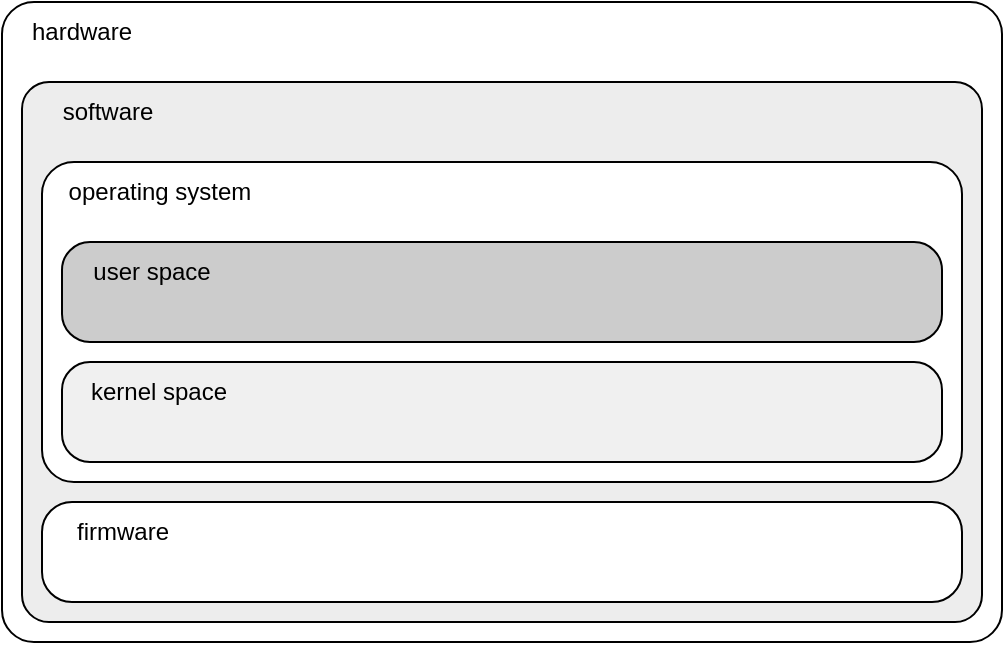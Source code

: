 <mxfile version="21.1.2" type="device">
  <diagram id="aZzCiTEgSDXypdaJf5oC" name="Page-1">
    <mxGraphModel dx="3279" dy="390" grid="1" gridSize="10" guides="1" tooltips="1" connect="1" arrows="1" fold="1" page="1" pageScale="1" pageWidth="827" pageHeight="1169" math="0" shadow="0">
      <root>
        <mxCell id="0" />
        <mxCell id="1" parent="0" />
        <mxCell id="qcJDbEwE1XpdXQrslt51-1" value="" style="rounded=1;whiteSpace=wrap;html=1;arcSize=5;imageHeight=24;" parent="1" vertex="1">
          <mxGeometry x="-2460" y="530" width="500" height="320" as="geometry" />
        </mxCell>
        <mxCell id="qcJDbEwE1XpdXQrslt51-2" value="" style="rounded=1;whiteSpace=wrap;html=1;arcSize=5;fillColor=#EDEDED;" parent="1" vertex="1">
          <mxGeometry x="-2450" y="570" width="480" height="270" as="geometry" />
        </mxCell>
        <mxCell id="qcJDbEwE1XpdXQrslt51-55" value="" style="rounded=1;whiteSpace=wrap;html=1;arcSize=10;" parent="1" vertex="1">
          <mxGeometry x="-2440" y="610" width="460" height="160" as="geometry" />
        </mxCell>
        <mxCell id="qcJDbEwE1XpdXQrslt51-10" value="" style="rounded=1;whiteSpace=wrap;html=1;arcSize=28;fillColor=#CCCCCC;" parent="1" vertex="1">
          <mxGeometry x="-2430" y="650" width="440" height="50" as="geometry" />
        </mxCell>
        <mxCell id="qcJDbEwE1XpdXQrslt51-26" value="" style="rounded=1;whiteSpace=wrap;html=1;arcSize=30;imageHeight=24;" parent="1" vertex="1">
          <mxGeometry x="-2440" y="780" width="460" height="50" as="geometry" />
        </mxCell>
        <mxCell id="qcJDbEwE1XpdXQrslt51-6" value="" style="rounded=1;whiteSpace=wrap;html=1;arcSize=28;imageHeight=24;fillColor=#F0F0F0;" parent="1" vertex="1">
          <mxGeometry x="-2430" y="710" width="440" height="50" as="geometry" />
        </mxCell>
        <mxCell id="qcJDbEwE1XpdXQrslt51-17" value="kernel space" style="text;html=1;strokeColor=none;fillColor=none;align=center;verticalAlign=middle;whiteSpace=wrap;rounded=0;" parent="1" vertex="1">
          <mxGeometry x="-2423.75" y="710" width="85" height="30" as="geometry" />
        </mxCell>
        <mxCell id="qcJDbEwE1XpdXQrslt51-24" value="software" style="text;html=1;strokeColor=none;fillColor=none;align=center;verticalAlign=middle;whiteSpace=wrap;rounded=0;" parent="1" vertex="1">
          <mxGeometry x="-2437.5" y="570" width="60" height="30" as="geometry" />
        </mxCell>
        <mxCell id="qcJDbEwE1XpdXQrslt51-25" value="hardware" style="text;html=1;strokeColor=none;fillColor=none;align=center;verticalAlign=middle;whiteSpace=wrap;rounded=0;" parent="1" vertex="1">
          <mxGeometry x="-2450" y="530" width="60" height="30" as="geometry" />
        </mxCell>
        <mxCell id="qcJDbEwE1XpdXQrslt51-54" value="firmware" style="text;html=1;strokeColor=none;fillColor=none;align=center;verticalAlign=middle;whiteSpace=wrap;rounded=0;" parent="1" vertex="1">
          <mxGeometry x="-2437.5" y="780" width="75" height="30" as="geometry" />
        </mxCell>
        <mxCell id="jprQ5lEr49byNqmnvGfp-61" value="user space" style="text;html=1;strokeColor=none;fillColor=none;align=center;verticalAlign=middle;whiteSpace=wrap;rounded=0;" parent="1" vertex="1">
          <mxGeometry x="-2423.75" y="650" width="77.5" height="30" as="geometry" />
        </mxCell>
        <mxCell id="qEZxZb18fNbEGhvGFvHe-1" value="operating system" style="text;html=1;strokeColor=none;fillColor=none;align=center;verticalAlign=middle;whiteSpace=wrap;rounded=0;" parent="1" vertex="1">
          <mxGeometry x="-2436.25" y="610" width="110" height="30" as="geometry" />
        </mxCell>
      </root>
    </mxGraphModel>
  </diagram>
</mxfile>
